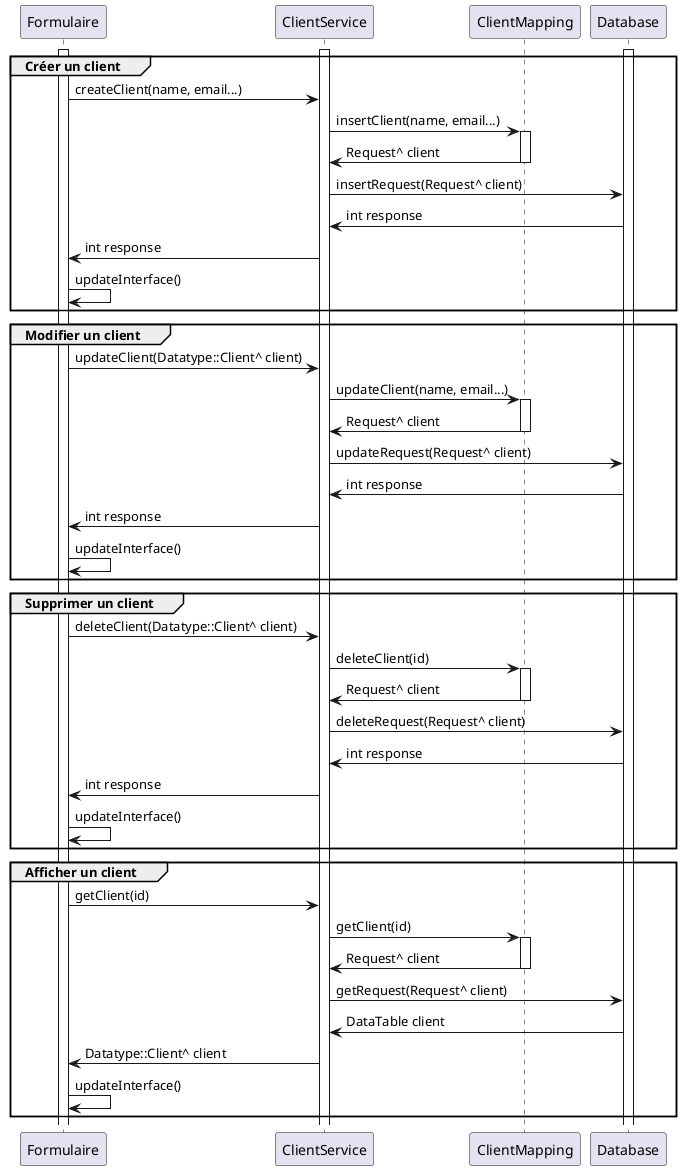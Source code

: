 @startuml Client

participant "Formulaire" as Form
participant "ClientService" as Service
participant "ClientMapping" as Mapping
participant "Database" as DB

activate Form
activate Service
activate DB

' Créer un client
group Créer un client

Form -> Service : createClient(name, email...)
Service -> Mapping : insertClient(name, email...)
activate Mapping
Service <- Mapping : Request^ client
deactivate Mapping
Service -> DB : insertRequest(Request^ client)
DB -> Service : int response
Service -> Form : int response
Form -> Form : updateInterface()

end


' Modifier un client
group Modifier un client

Form -> Service : updateClient(Datatype::Client^ client)
Service -> Mapping : updateClient(name, email...)
activate Mapping
Service <- Mapping : Request^ client
deactivate Mapping
Service -> DB : updateRequest(Request^ client)
DB -> Service : int response
Service -> Form : int response
Form -> Form : updateInterface()

end

' Supprimer un client
group Supprimer un client

Form -> Service : deleteClient(Datatype::Client^ client)
Service -> Mapping : deleteClient(id)
activate Mapping
Service <- Mapping : Request^ client
deactivate Mapping
Service -> DB : deleteRequest(Request^ client)
DB -> Service : int response
Service -> Form : int response
Form -> Form : updateInterface()

end

' Afficher un client
group Afficher un client

Form -> Service : getClient(id)
Service -> Mapping : getClient(id)
activate Mapping
Service <- Mapping : Request^ client
deactivate Mapping
Service -> DB : getRequest(Request^ client)
DB -> Service : DataTable client
Service -> Form : Datatype::Client^ client
Form -> Form : updateInterface()

end

@enduml